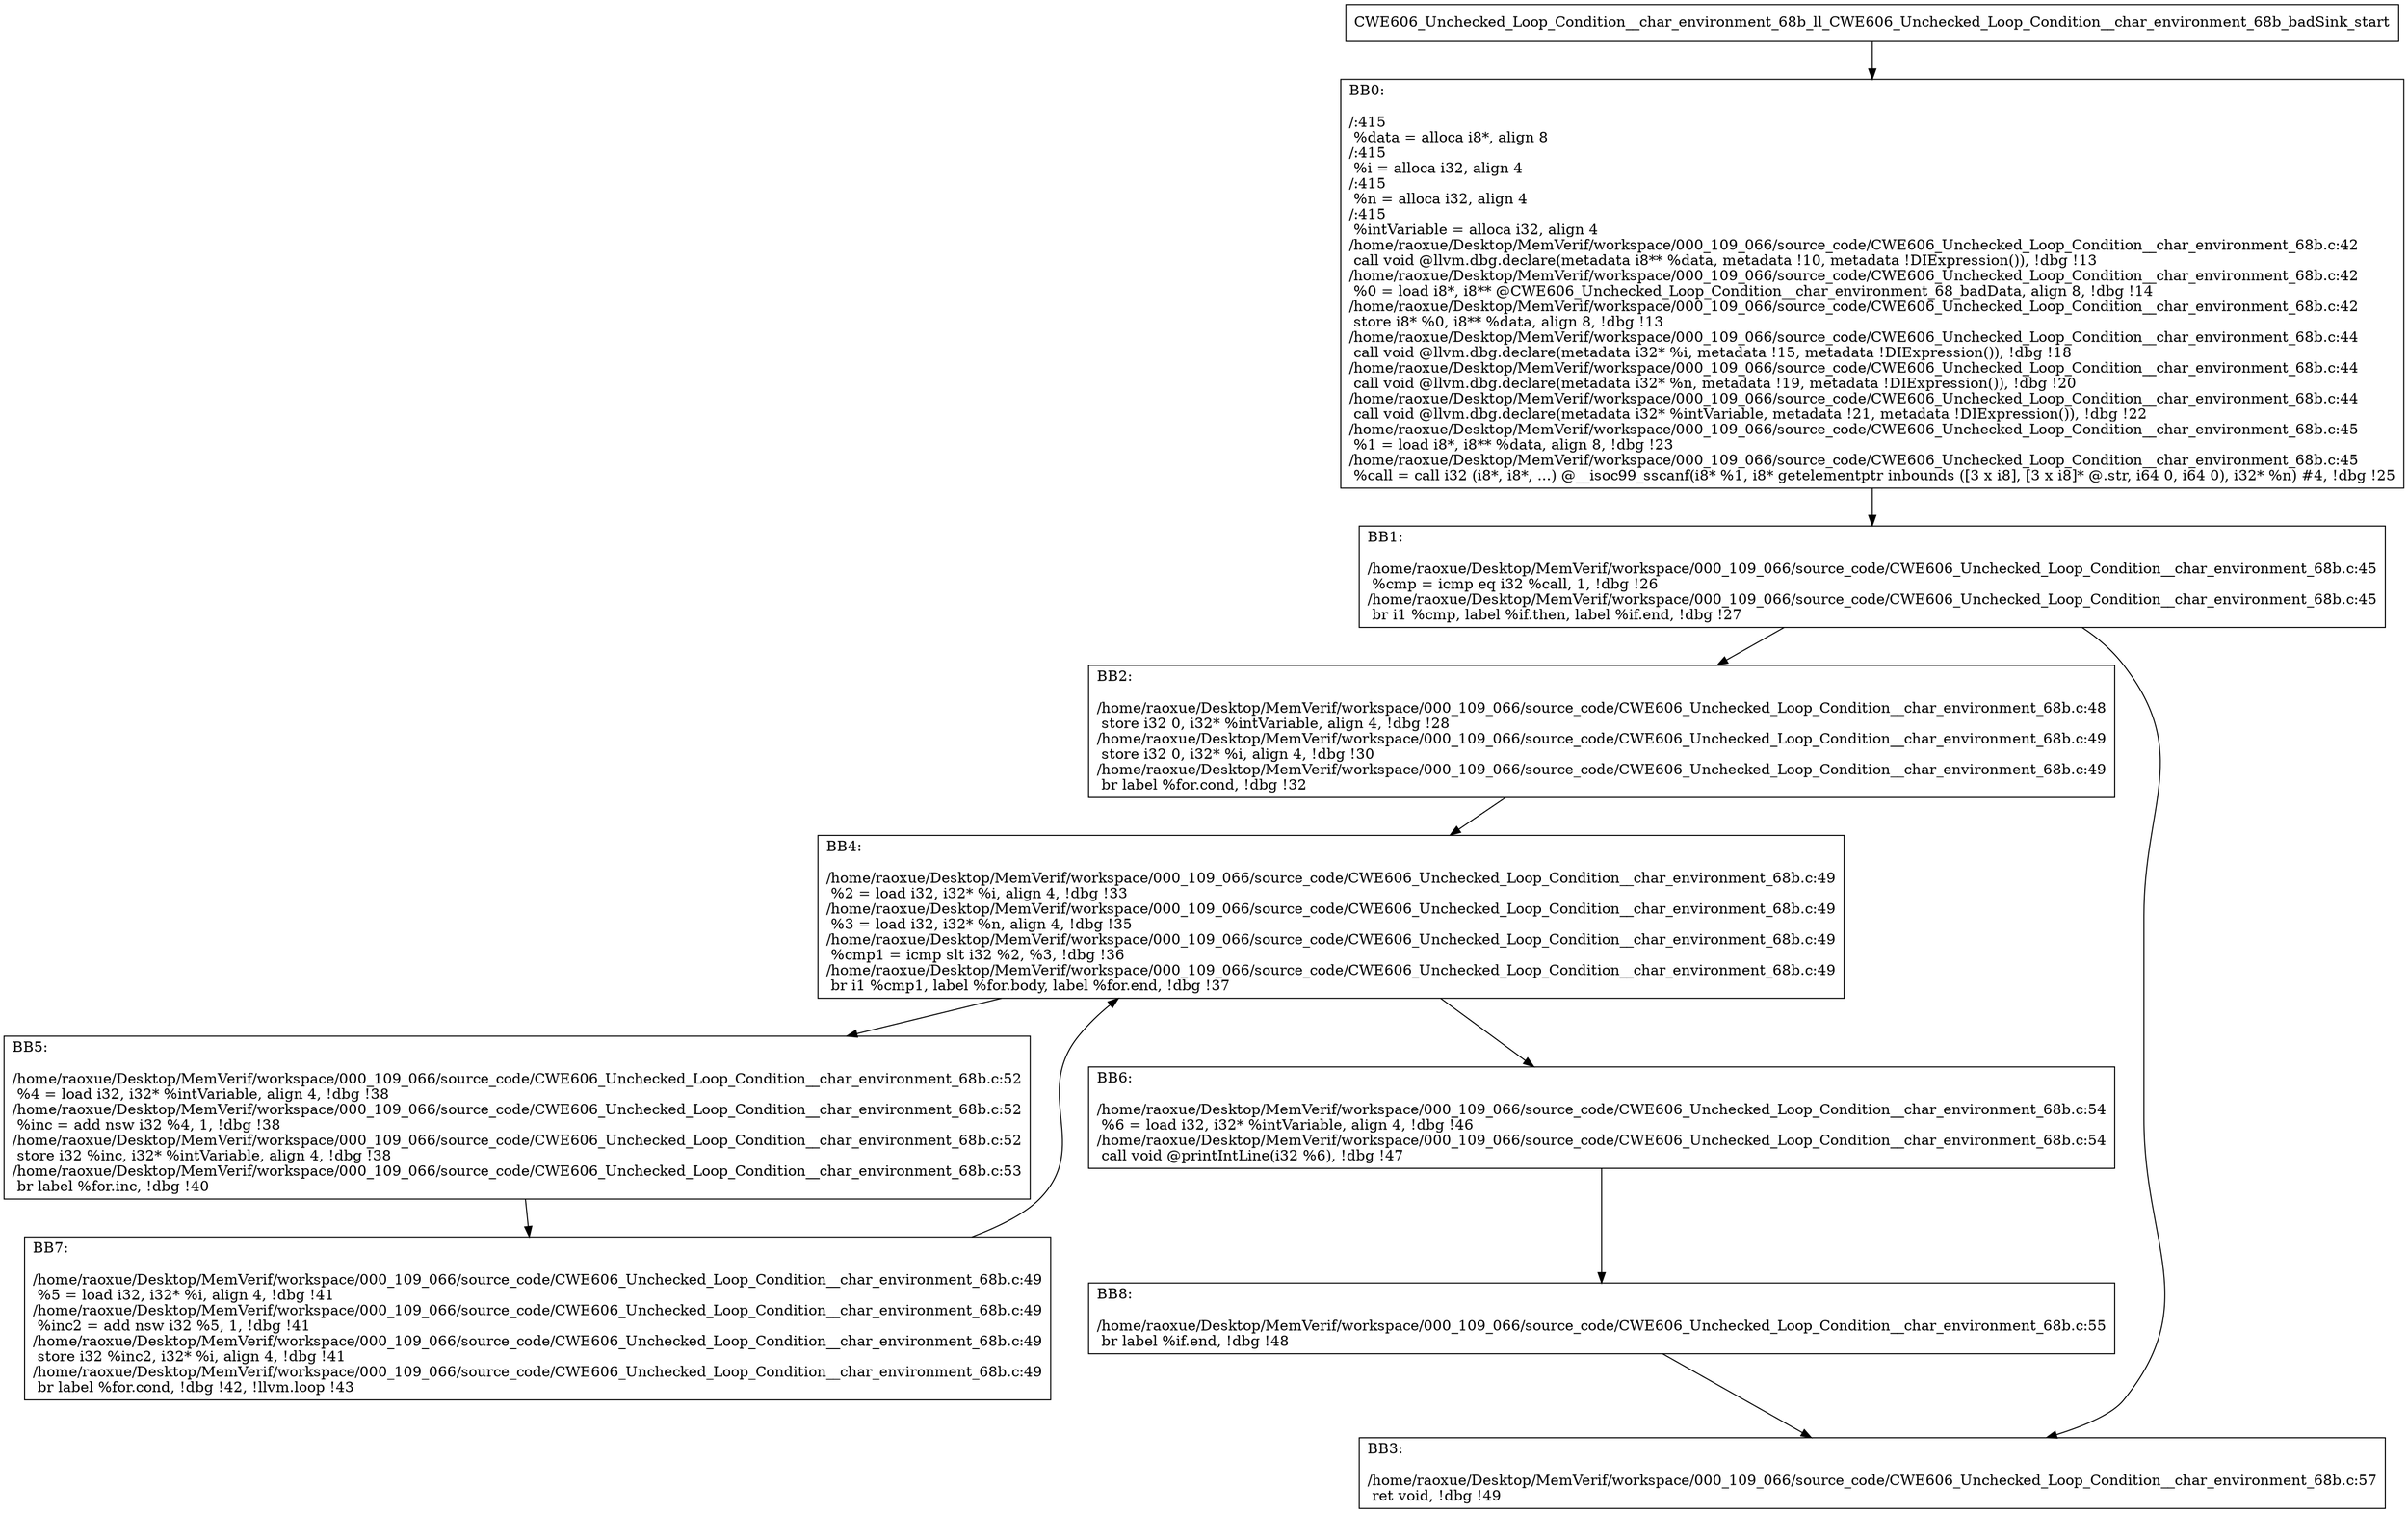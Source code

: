 digraph "CFG for'CWE606_Unchecked_Loop_Condition__char_environment_68b_ll_CWE606_Unchecked_Loop_Condition__char_environment_68b_badSink' function" {
	BBCWE606_Unchecked_Loop_Condition__char_environment_68b_ll_CWE606_Unchecked_Loop_Condition__char_environment_68b_badSink_start[shape=record,label="{CWE606_Unchecked_Loop_Condition__char_environment_68b_ll_CWE606_Unchecked_Loop_Condition__char_environment_68b_badSink_start}"];
	BBCWE606_Unchecked_Loop_Condition__char_environment_68b_ll_CWE606_Unchecked_Loop_Condition__char_environment_68b_badSink_start-> CWE606_Unchecked_Loop_Condition__char_environment_68b_ll_CWE606_Unchecked_Loop_Condition__char_environment_68b_badSinkBB0;
	CWE606_Unchecked_Loop_Condition__char_environment_68b_ll_CWE606_Unchecked_Loop_Condition__char_environment_68b_badSinkBB0 [shape=record, label="{BB0:\l\l/:415\l
  %data = alloca i8*, align 8\l
/:415\l
  %i = alloca i32, align 4\l
/:415\l
  %n = alloca i32, align 4\l
/:415\l
  %intVariable = alloca i32, align 4\l
/home/raoxue/Desktop/MemVerif/workspace/000_109_066/source_code/CWE606_Unchecked_Loop_Condition__char_environment_68b.c:42\l
  call void @llvm.dbg.declare(metadata i8** %data, metadata !10, metadata !DIExpression()), !dbg !13\l
/home/raoxue/Desktop/MemVerif/workspace/000_109_066/source_code/CWE606_Unchecked_Loop_Condition__char_environment_68b.c:42\l
  %0 = load i8*, i8** @CWE606_Unchecked_Loop_Condition__char_environment_68_badData, align 8, !dbg !14\l
/home/raoxue/Desktop/MemVerif/workspace/000_109_066/source_code/CWE606_Unchecked_Loop_Condition__char_environment_68b.c:42\l
  store i8* %0, i8** %data, align 8, !dbg !13\l
/home/raoxue/Desktop/MemVerif/workspace/000_109_066/source_code/CWE606_Unchecked_Loop_Condition__char_environment_68b.c:44\l
  call void @llvm.dbg.declare(metadata i32* %i, metadata !15, metadata !DIExpression()), !dbg !18\l
/home/raoxue/Desktop/MemVerif/workspace/000_109_066/source_code/CWE606_Unchecked_Loop_Condition__char_environment_68b.c:44\l
  call void @llvm.dbg.declare(metadata i32* %n, metadata !19, metadata !DIExpression()), !dbg !20\l
/home/raoxue/Desktop/MemVerif/workspace/000_109_066/source_code/CWE606_Unchecked_Loop_Condition__char_environment_68b.c:44\l
  call void @llvm.dbg.declare(metadata i32* %intVariable, metadata !21, metadata !DIExpression()), !dbg !22\l
/home/raoxue/Desktop/MemVerif/workspace/000_109_066/source_code/CWE606_Unchecked_Loop_Condition__char_environment_68b.c:45\l
  %1 = load i8*, i8** %data, align 8, !dbg !23\l
/home/raoxue/Desktop/MemVerif/workspace/000_109_066/source_code/CWE606_Unchecked_Loop_Condition__char_environment_68b.c:45\l
  %call = call i32 (i8*, i8*, ...) @__isoc99_sscanf(i8* %1, i8* getelementptr inbounds ([3 x i8], [3 x i8]* @.str, i64 0, i64 0), i32* %n) #4, !dbg !25\l
}"];
	CWE606_Unchecked_Loop_Condition__char_environment_68b_ll_CWE606_Unchecked_Loop_Condition__char_environment_68b_badSinkBB0-> CWE606_Unchecked_Loop_Condition__char_environment_68b_ll_CWE606_Unchecked_Loop_Condition__char_environment_68b_badSinkBB1;
	CWE606_Unchecked_Loop_Condition__char_environment_68b_ll_CWE606_Unchecked_Loop_Condition__char_environment_68b_badSinkBB1 [shape=record, label="{BB1:\l\l/home/raoxue/Desktop/MemVerif/workspace/000_109_066/source_code/CWE606_Unchecked_Loop_Condition__char_environment_68b.c:45\l
  %cmp = icmp eq i32 %call, 1, !dbg !26\l
/home/raoxue/Desktop/MemVerif/workspace/000_109_066/source_code/CWE606_Unchecked_Loop_Condition__char_environment_68b.c:45\l
  br i1 %cmp, label %if.then, label %if.end, !dbg !27\l
}"];
	CWE606_Unchecked_Loop_Condition__char_environment_68b_ll_CWE606_Unchecked_Loop_Condition__char_environment_68b_badSinkBB1-> CWE606_Unchecked_Loop_Condition__char_environment_68b_ll_CWE606_Unchecked_Loop_Condition__char_environment_68b_badSinkBB2;
	CWE606_Unchecked_Loop_Condition__char_environment_68b_ll_CWE606_Unchecked_Loop_Condition__char_environment_68b_badSinkBB1-> CWE606_Unchecked_Loop_Condition__char_environment_68b_ll_CWE606_Unchecked_Loop_Condition__char_environment_68b_badSinkBB3;
	CWE606_Unchecked_Loop_Condition__char_environment_68b_ll_CWE606_Unchecked_Loop_Condition__char_environment_68b_badSinkBB2 [shape=record, label="{BB2:\l\l/home/raoxue/Desktop/MemVerif/workspace/000_109_066/source_code/CWE606_Unchecked_Loop_Condition__char_environment_68b.c:48\l
  store i32 0, i32* %intVariable, align 4, !dbg !28\l
/home/raoxue/Desktop/MemVerif/workspace/000_109_066/source_code/CWE606_Unchecked_Loop_Condition__char_environment_68b.c:49\l
  store i32 0, i32* %i, align 4, !dbg !30\l
/home/raoxue/Desktop/MemVerif/workspace/000_109_066/source_code/CWE606_Unchecked_Loop_Condition__char_environment_68b.c:49\l
  br label %for.cond, !dbg !32\l
}"];
	CWE606_Unchecked_Loop_Condition__char_environment_68b_ll_CWE606_Unchecked_Loop_Condition__char_environment_68b_badSinkBB2-> CWE606_Unchecked_Loop_Condition__char_environment_68b_ll_CWE606_Unchecked_Loop_Condition__char_environment_68b_badSinkBB4;
	CWE606_Unchecked_Loop_Condition__char_environment_68b_ll_CWE606_Unchecked_Loop_Condition__char_environment_68b_badSinkBB4 [shape=record, label="{BB4:\l\l/home/raoxue/Desktop/MemVerif/workspace/000_109_066/source_code/CWE606_Unchecked_Loop_Condition__char_environment_68b.c:49\l
  %2 = load i32, i32* %i, align 4, !dbg !33\l
/home/raoxue/Desktop/MemVerif/workspace/000_109_066/source_code/CWE606_Unchecked_Loop_Condition__char_environment_68b.c:49\l
  %3 = load i32, i32* %n, align 4, !dbg !35\l
/home/raoxue/Desktop/MemVerif/workspace/000_109_066/source_code/CWE606_Unchecked_Loop_Condition__char_environment_68b.c:49\l
  %cmp1 = icmp slt i32 %2, %3, !dbg !36\l
/home/raoxue/Desktop/MemVerif/workspace/000_109_066/source_code/CWE606_Unchecked_Loop_Condition__char_environment_68b.c:49\l
  br i1 %cmp1, label %for.body, label %for.end, !dbg !37\l
}"];
	CWE606_Unchecked_Loop_Condition__char_environment_68b_ll_CWE606_Unchecked_Loop_Condition__char_environment_68b_badSinkBB4-> CWE606_Unchecked_Loop_Condition__char_environment_68b_ll_CWE606_Unchecked_Loop_Condition__char_environment_68b_badSinkBB5;
	CWE606_Unchecked_Loop_Condition__char_environment_68b_ll_CWE606_Unchecked_Loop_Condition__char_environment_68b_badSinkBB4-> CWE606_Unchecked_Loop_Condition__char_environment_68b_ll_CWE606_Unchecked_Loop_Condition__char_environment_68b_badSinkBB6;
	CWE606_Unchecked_Loop_Condition__char_environment_68b_ll_CWE606_Unchecked_Loop_Condition__char_environment_68b_badSinkBB5 [shape=record, label="{BB5:\l\l/home/raoxue/Desktop/MemVerif/workspace/000_109_066/source_code/CWE606_Unchecked_Loop_Condition__char_environment_68b.c:52\l
  %4 = load i32, i32* %intVariable, align 4, !dbg !38\l
/home/raoxue/Desktop/MemVerif/workspace/000_109_066/source_code/CWE606_Unchecked_Loop_Condition__char_environment_68b.c:52\l
  %inc = add nsw i32 %4, 1, !dbg !38\l
/home/raoxue/Desktop/MemVerif/workspace/000_109_066/source_code/CWE606_Unchecked_Loop_Condition__char_environment_68b.c:52\l
  store i32 %inc, i32* %intVariable, align 4, !dbg !38\l
/home/raoxue/Desktop/MemVerif/workspace/000_109_066/source_code/CWE606_Unchecked_Loop_Condition__char_environment_68b.c:53\l
  br label %for.inc, !dbg !40\l
}"];
	CWE606_Unchecked_Loop_Condition__char_environment_68b_ll_CWE606_Unchecked_Loop_Condition__char_environment_68b_badSinkBB5-> CWE606_Unchecked_Loop_Condition__char_environment_68b_ll_CWE606_Unchecked_Loop_Condition__char_environment_68b_badSinkBB7;
	CWE606_Unchecked_Loop_Condition__char_environment_68b_ll_CWE606_Unchecked_Loop_Condition__char_environment_68b_badSinkBB7 [shape=record, label="{BB7:\l\l/home/raoxue/Desktop/MemVerif/workspace/000_109_066/source_code/CWE606_Unchecked_Loop_Condition__char_environment_68b.c:49\l
  %5 = load i32, i32* %i, align 4, !dbg !41\l
/home/raoxue/Desktop/MemVerif/workspace/000_109_066/source_code/CWE606_Unchecked_Loop_Condition__char_environment_68b.c:49\l
  %inc2 = add nsw i32 %5, 1, !dbg !41\l
/home/raoxue/Desktop/MemVerif/workspace/000_109_066/source_code/CWE606_Unchecked_Loop_Condition__char_environment_68b.c:49\l
  store i32 %inc2, i32* %i, align 4, !dbg !41\l
/home/raoxue/Desktop/MemVerif/workspace/000_109_066/source_code/CWE606_Unchecked_Loop_Condition__char_environment_68b.c:49\l
  br label %for.cond, !dbg !42, !llvm.loop !43\l
}"];
	CWE606_Unchecked_Loop_Condition__char_environment_68b_ll_CWE606_Unchecked_Loop_Condition__char_environment_68b_badSinkBB7-> CWE606_Unchecked_Loop_Condition__char_environment_68b_ll_CWE606_Unchecked_Loop_Condition__char_environment_68b_badSinkBB4;
	CWE606_Unchecked_Loop_Condition__char_environment_68b_ll_CWE606_Unchecked_Loop_Condition__char_environment_68b_badSinkBB6 [shape=record, label="{BB6:\l\l/home/raoxue/Desktop/MemVerif/workspace/000_109_066/source_code/CWE606_Unchecked_Loop_Condition__char_environment_68b.c:54\l
  %6 = load i32, i32* %intVariable, align 4, !dbg !46\l
/home/raoxue/Desktop/MemVerif/workspace/000_109_066/source_code/CWE606_Unchecked_Loop_Condition__char_environment_68b.c:54\l
  call void @printIntLine(i32 %6), !dbg !47\l
}"];
	CWE606_Unchecked_Loop_Condition__char_environment_68b_ll_CWE606_Unchecked_Loop_Condition__char_environment_68b_badSinkBB6-> CWE606_Unchecked_Loop_Condition__char_environment_68b_ll_CWE606_Unchecked_Loop_Condition__char_environment_68b_badSinkBB8;
	CWE606_Unchecked_Loop_Condition__char_environment_68b_ll_CWE606_Unchecked_Loop_Condition__char_environment_68b_badSinkBB8 [shape=record, label="{BB8:\l\l/home/raoxue/Desktop/MemVerif/workspace/000_109_066/source_code/CWE606_Unchecked_Loop_Condition__char_environment_68b.c:55\l
  br label %if.end, !dbg !48\l
}"];
	CWE606_Unchecked_Loop_Condition__char_environment_68b_ll_CWE606_Unchecked_Loop_Condition__char_environment_68b_badSinkBB8-> CWE606_Unchecked_Loop_Condition__char_environment_68b_ll_CWE606_Unchecked_Loop_Condition__char_environment_68b_badSinkBB3;
	CWE606_Unchecked_Loop_Condition__char_environment_68b_ll_CWE606_Unchecked_Loop_Condition__char_environment_68b_badSinkBB3 [shape=record, label="{BB3:\l\l/home/raoxue/Desktop/MemVerif/workspace/000_109_066/source_code/CWE606_Unchecked_Loop_Condition__char_environment_68b.c:57\l
  ret void, !dbg !49\l
}"];
}
